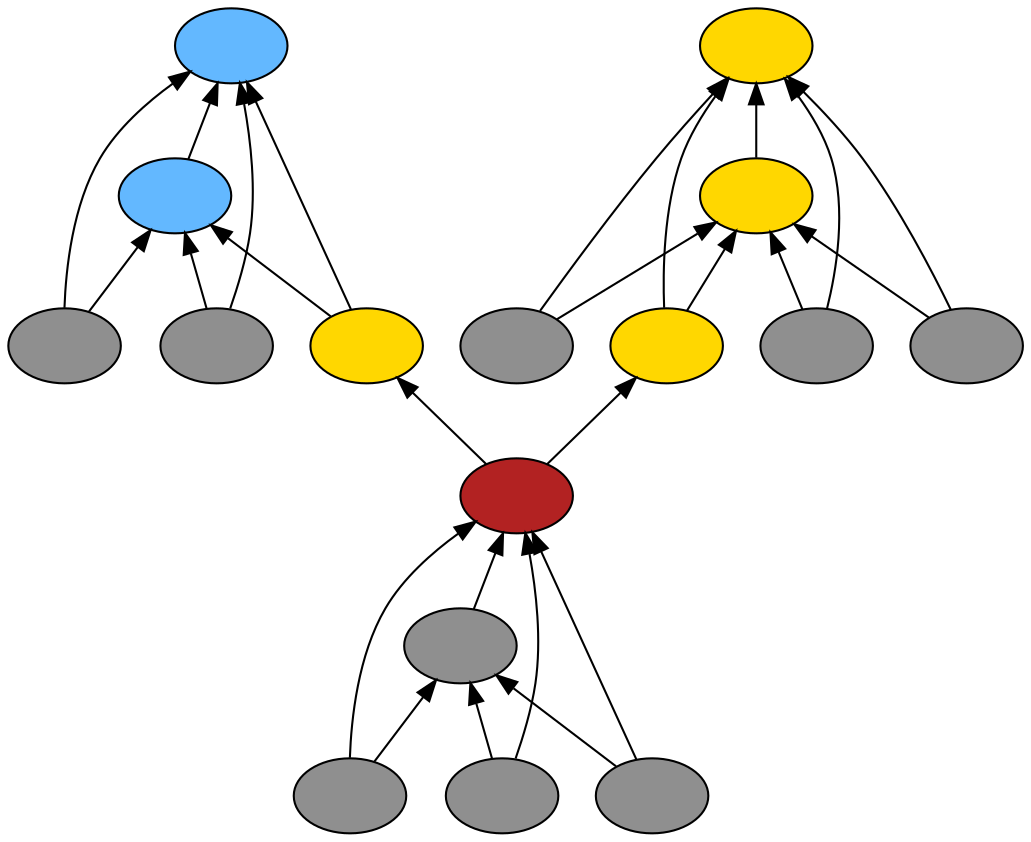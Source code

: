 digraph {
rankdir=BT
fontsize=24
subgraph clster1 {
subgraph clster2 {
"48210144"["fillcolor"="firebrick" "fontsize"="24" "label"="" "shape"="ellipse" "style"="filled" ]
"47759296"["fillcolor"="grey56" "fontsize"="24" "label"="" "shape"="ellipse" "style"="filled" ]
"48907824"["fillcolor"="grey56" "fontsize"="24" "label"="" "shape"="ellipse" "style"="filled" ]
"46865616"["fillcolor"="grey56" "fontsize"="24" "label"="" "shape"="ellipse" "style"="filled" ]
"47721552"["fillcolor"="grey56" "fontsize"="24" "label"="" "shape"="ellipse" "style"="filled" ]
}

subgraph clster3 {
"47041392"["fillcolor"="steelblue1" "fontsize"="24" "label"="" "shape"="ellipse" "style"="filled" ]
"46747312"["fillcolor"="steelblue1" "fontsize"="24" "label"="" "shape"="ellipse" "style"="filled" ]
"47173568"["fillcolor"="grey56" "fontsize"="24" "label"="" "shape"="ellipse" "style"="filled" ]
"48969600"["fillcolor"="gold" "fontsize"="24" "label"="" "shape"="ellipse" "style"="filled" ]
"46776512"["fillcolor"="grey56" "fontsize"="24" "label"="" "shape"="ellipse" "style"="filled" ]
}

subgraph clster4 {
"46860640"["fillcolor"="gold" "fontsize"="24" "label"="" "shape"="ellipse" "style"="filled" ]
"46977296"["fillcolor"="gold" "fontsize"="24" "label"="" "shape"="ellipse" "style"="filled" ]
"47023952"["fillcolor"="grey56" "fontsize"="24" "label"="" "shape"="ellipse" "style"="filled" ]
"47476656"["fillcolor"="gold" "fontsize"="24" "label"="" "shape"="ellipse" "style"="filled" ]
"46748512"["fillcolor"="grey56" "fontsize"="24" "label"="" "shape"="ellipse" "style"="filled" ]
"47534080"["fillcolor"="grey56" "fontsize"="24" "label"="" "shape"="ellipse" "style"="filled" ]
}

}

"47023952" -> "46860640"["arrowhead"="normal" "color"="black" "constraint"="true" "style"="solid" ]
"47023952" -> "46977296"["arrowhead"="normal" "color"="black" "constraint"="true" "style"="solid" ]
"47476656" -> "46860640"["arrowhead"="normal" "color"="black" "constraint"="true" "style"="solid" ]
"47476656" -> "46977296"["arrowhead"="normal" "color"="black" "constraint"="true" "style"="solid" ]
"48210144" -> "47476656"["arrowhead"="normal" "color"="black" "constraint"="true" "style"="solid" ]
"46748512" -> "46860640"["arrowhead"="normal" "color"="black" "constraint"="true" "style"="solid" ]
"46748512" -> "46977296"["arrowhead"="normal" "color"="black" "constraint"="true" "style"="solid" ]
"47534080" -> "46860640"["arrowhead"="normal" "color"="black" "constraint"="true" "style"="solid" ]
"47534080" -> "46977296"["arrowhead"="normal" "color"="black" "constraint"="true" "style"="solid" ]
"46977296" -> "46860640"["arrowhead"="normal" "color"="black" "constraint"="true" "style"="solid" ]
"47173568" -> "47041392"["arrowhead"="normal" "color"="black" "constraint"="true" "style"="solid" ]
"47173568" -> "46747312"["arrowhead"="normal" "color"="black" "constraint"="true" "style"="solid" ]
"48969600" -> "47041392"["arrowhead"="normal" "color"="black" "constraint"="true" "style"="solid" ]
"48969600" -> "46747312"["arrowhead"="normal" "color"="black" "constraint"="true" "style"="solid" ]
"48210144" -> "48969600"["arrowhead"="normal" "color"="black" "constraint"="true" "style"="solid" ]
"46776512" -> "47041392"["arrowhead"="normal" "color"="black" "constraint"="true" "style"="solid" ]
"46776512" -> "46747312"["arrowhead"="normal" "color"="black" "constraint"="true" "style"="solid" ]
"46747312" -> "47041392"["arrowhead"="normal" "color"="black" "constraint"="true" "style"="solid" ]
"48907824" -> "48210144"["arrowhead"="normal" "color"="black" "constraint"="true" "style"="solid" ]
"48907824" -> "47759296"["arrowhead"="normal" "color"="black" "constraint"="true" "style"="solid" ]
"46865616" -> "48210144"["arrowhead"="normal" "color"="black" "constraint"="true" "style"="solid" ]
"46865616" -> "47759296"["arrowhead"="normal" "color"="black" "constraint"="true" "style"="solid" ]
"47721552" -> "48210144"["arrowhead"="normal" "color"="black" "constraint"="true" "style"="solid" ]
"47721552" -> "47759296"["arrowhead"="normal" "color"="black" "constraint"="true" "style"="solid" ]
"47759296" -> "48210144"["arrowhead"="normal" "color"="black" "constraint"="true" "style"="solid" ]

}
